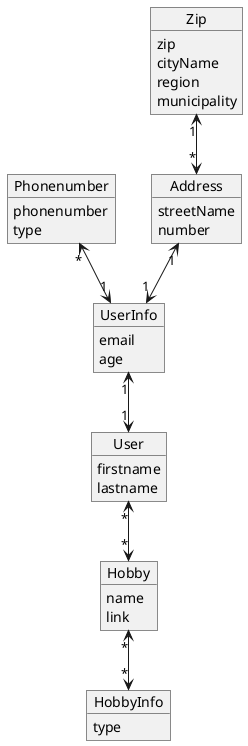 @startuml

object User{
firstname
lastname
}
object Hobby{
name
link
}
object HobbyInfo{
type
}
object UserInfo{
email
age
}
object Phonenumber{
phonenumber
type
}
object Zip{
zip
cityName
region
municipality
}
object Address{
streetName
number
}

Zip "1" <--> "*" Address
Address "1" <--> "1" UserInfo
Phonenumber "*" <--> "1" UserInfo
UserInfo "1" <--> "1" User
User "*" <-->  "*" Hobby
Hobby "*"<--> "*" HobbyInfo

@enduml
